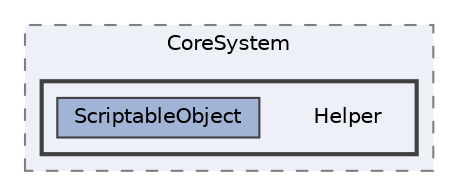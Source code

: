 digraph "C:/Users/むずでょ/Documents/Unity Projects/RMU-1-00-00-Research/Assets/RPGMaker/Codebase/CoreSystem/Helper"
{
 // LATEX_PDF_SIZE
  bgcolor="transparent";
  edge [fontname=Helvetica,fontsize=10,labelfontname=Helvetica,labelfontsize=10];
  node [fontname=Helvetica,fontsize=10,shape=box,height=0.2,width=0.4];
  compound=true
  subgraph clusterdir_d932a4bffd710fdefbf986dfb75b96b6 {
    graph [ bgcolor="#edf0f7", pencolor="grey50", label="CoreSystem", fontname=Helvetica,fontsize=10 style="filled,dashed", URL="dir_d932a4bffd710fdefbf986dfb75b96b6.html",tooltip=""]
  subgraph clusterdir_eb609f64480eebf1cf2b58679202c625 {
    graph [ bgcolor="#edf0f7", pencolor="grey25", label="", fontname=Helvetica,fontsize=10 style="filled,bold", URL="dir_eb609f64480eebf1cf2b58679202c625.html",tooltip=""]
    dir_eb609f64480eebf1cf2b58679202c625 [shape=plaintext, label="Helper"];
  dir_24772dc0747992ef2014711b84736e6e [label="ScriptableObject", fillcolor="#a2b4d6", color="grey25", style="filled", URL="dir_24772dc0747992ef2014711b84736e6e.html",tooltip=""];
  }
  }
}
